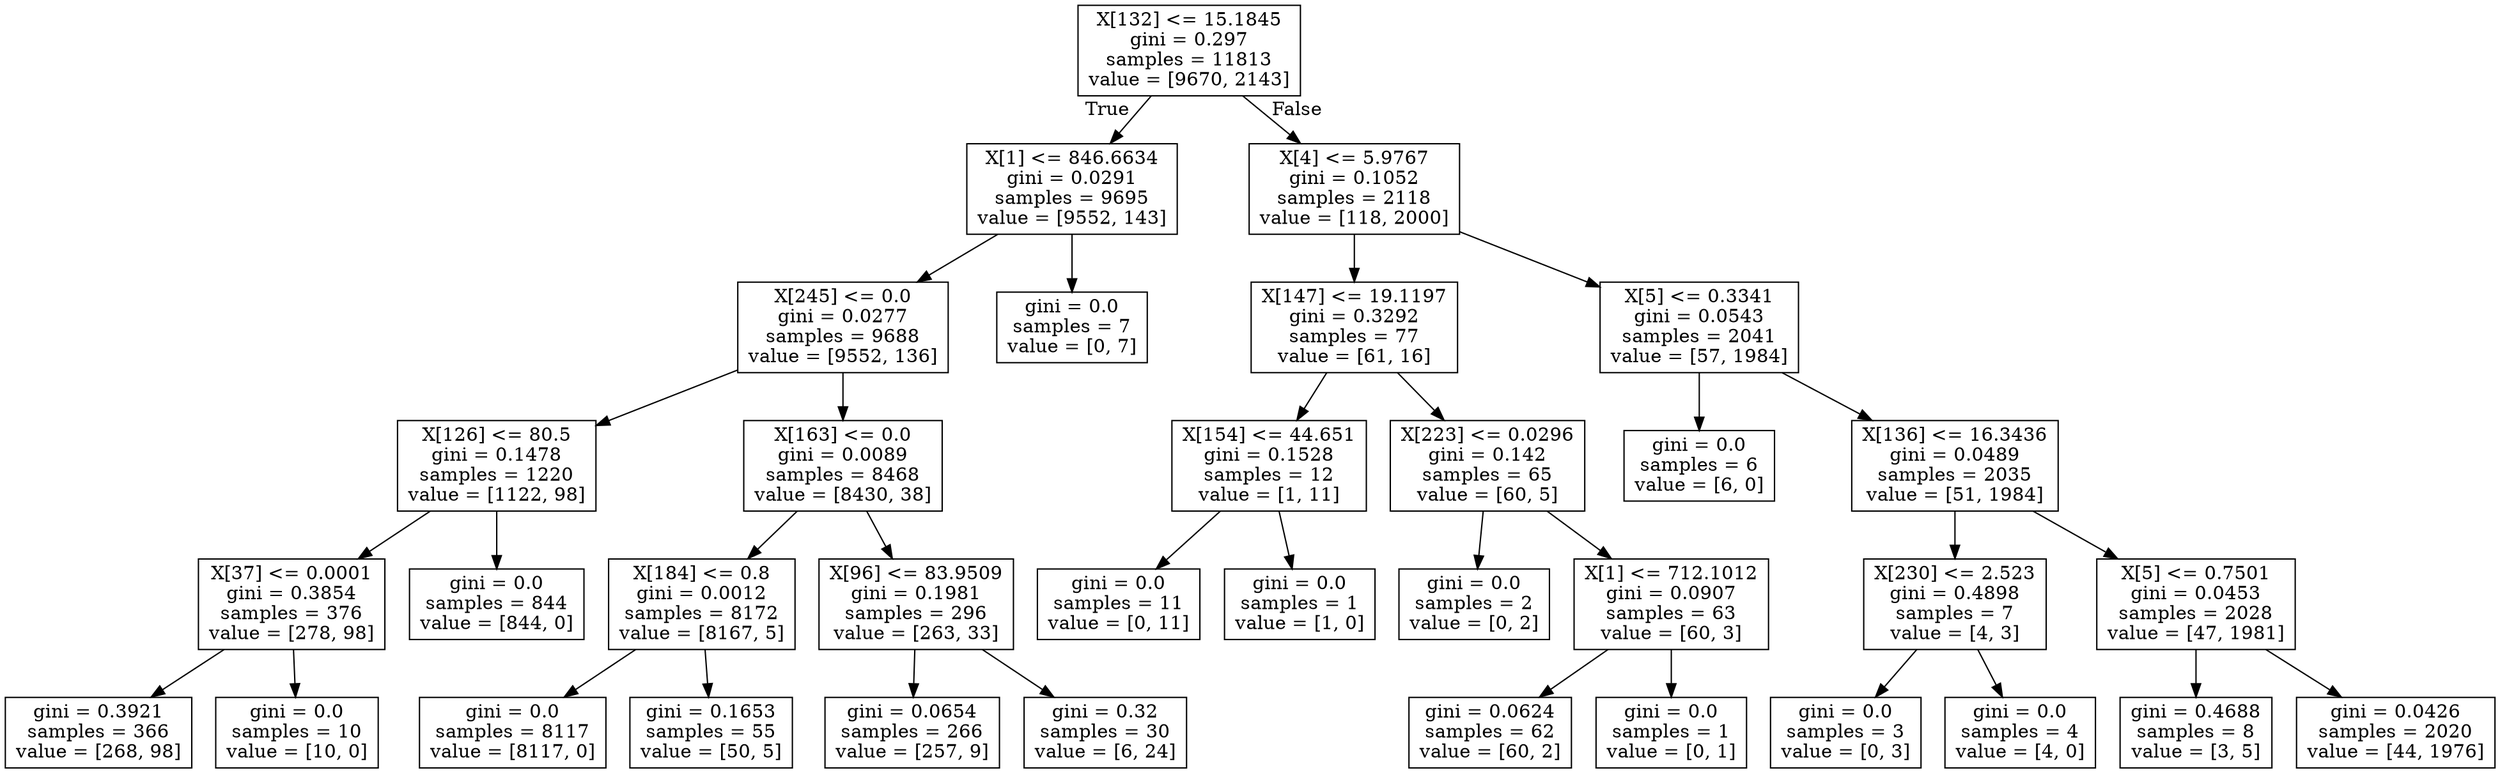 digraph Tree {
node [shape=box] ;
0 [label="X[132] <= 15.1845\ngini = 0.297\nsamples = 11813\nvalue = [9670, 2143]"] ;
1 [label="X[1] <= 846.6634\ngini = 0.0291\nsamples = 9695\nvalue = [9552, 143]"] ;
0 -> 1 [labeldistance=2.5, labelangle=45, headlabel="True"] ;
2 [label="X[245] <= 0.0\ngini = 0.0277\nsamples = 9688\nvalue = [9552, 136]"] ;
1 -> 2 ;
3 [label="X[126] <= 80.5\ngini = 0.1478\nsamples = 1220\nvalue = [1122, 98]"] ;
2 -> 3 ;
4 [label="X[37] <= 0.0001\ngini = 0.3854\nsamples = 376\nvalue = [278, 98]"] ;
3 -> 4 ;
5 [label="gini = 0.3921\nsamples = 366\nvalue = [268, 98]"] ;
4 -> 5 ;
6 [label="gini = 0.0\nsamples = 10\nvalue = [10, 0]"] ;
4 -> 6 ;
7 [label="gini = 0.0\nsamples = 844\nvalue = [844, 0]"] ;
3 -> 7 ;
8 [label="X[163] <= 0.0\ngini = 0.0089\nsamples = 8468\nvalue = [8430, 38]"] ;
2 -> 8 ;
9 [label="X[184] <= 0.8\ngini = 0.0012\nsamples = 8172\nvalue = [8167, 5]"] ;
8 -> 9 ;
10 [label="gini = 0.0\nsamples = 8117\nvalue = [8117, 0]"] ;
9 -> 10 ;
11 [label="gini = 0.1653\nsamples = 55\nvalue = [50, 5]"] ;
9 -> 11 ;
12 [label="X[96] <= 83.9509\ngini = 0.1981\nsamples = 296\nvalue = [263, 33]"] ;
8 -> 12 ;
13 [label="gini = 0.0654\nsamples = 266\nvalue = [257, 9]"] ;
12 -> 13 ;
14 [label="gini = 0.32\nsamples = 30\nvalue = [6, 24]"] ;
12 -> 14 ;
15 [label="gini = 0.0\nsamples = 7\nvalue = [0, 7]"] ;
1 -> 15 ;
16 [label="X[4] <= 5.9767\ngini = 0.1052\nsamples = 2118\nvalue = [118, 2000]"] ;
0 -> 16 [labeldistance=2.5, labelangle=-45, headlabel="False"] ;
17 [label="X[147] <= 19.1197\ngini = 0.3292\nsamples = 77\nvalue = [61, 16]"] ;
16 -> 17 ;
18 [label="X[154] <= 44.651\ngini = 0.1528\nsamples = 12\nvalue = [1, 11]"] ;
17 -> 18 ;
19 [label="gini = 0.0\nsamples = 11\nvalue = [0, 11]"] ;
18 -> 19 ;
20 [label="gini = 0.0\nsamples = 1\nvalue = [1, 0]"] ;
18 -> 20 ;
21 [label="X[223] <= 0.0296\ngini = 0.142\nsamples = 65\nvalue = [60, 5]"] ;
17 -> 21 ;
22 [label="gini = 0.0\nsamples = 2\nvalue = [0, 2]"] ;
21 -> 22 ;
23 [label="X[1] <= 712.1012\ngini = 0.0907\nsamples = 63\nvalue = [60, 3]"] ;
21 -> 23 ;
24 [label="gini = 0.0624\nsamples = 62\nvalue = [60, 2]"] ;
23 -> 24 ;
25 [label="gini = 0.0\nsamples = 1\nvalue = [0, 1]"] ;
23 -> 25 ;
26 [label="X[5] <= 0.3341\ngini = 0.0543\nsamples = 2041\nvalue = [57, 1984]"] ;
16 -> 26 ;
27 [label="gini = 0.0\nsamples = 6\nvalue = [6, 0]"] ;
26 -> 27 ;
28 [label="X[136] <= 16.3436\ngini = 0.0489\nsamples = 2035\nvalue = [51, 1984]"] ;
26 -> 28 ;
29 [label="X[230] <= 2.523\ngini = 0.4898\nsamples = 7\nvalue = [4, 3]"] ;
28 -> 29 ;
30 [label="gini = 0.0\nsamples = 3\nvalue = [0, 3]"] ;
29 -> 30 ;
31 [label="gini = 0.0\nsamples = 4\nvalue = [4, 0]"] ;
29 -> 31 ;
32 [label="X[5] <= 0.7501\ngini = 0.0453\nsamples = 2028\nvalue = [47, 1981]"] ;
28 -> 32 ;
33 [label="gini = 0.4688\nsamples = 8\nvalue = [3, 5]"] ;
32 -> 33 ;
34 [label="gini = 0.0426\nsamples = 2020\nvalue = [44, 1976]"] ;
32 -> 34 ;
}